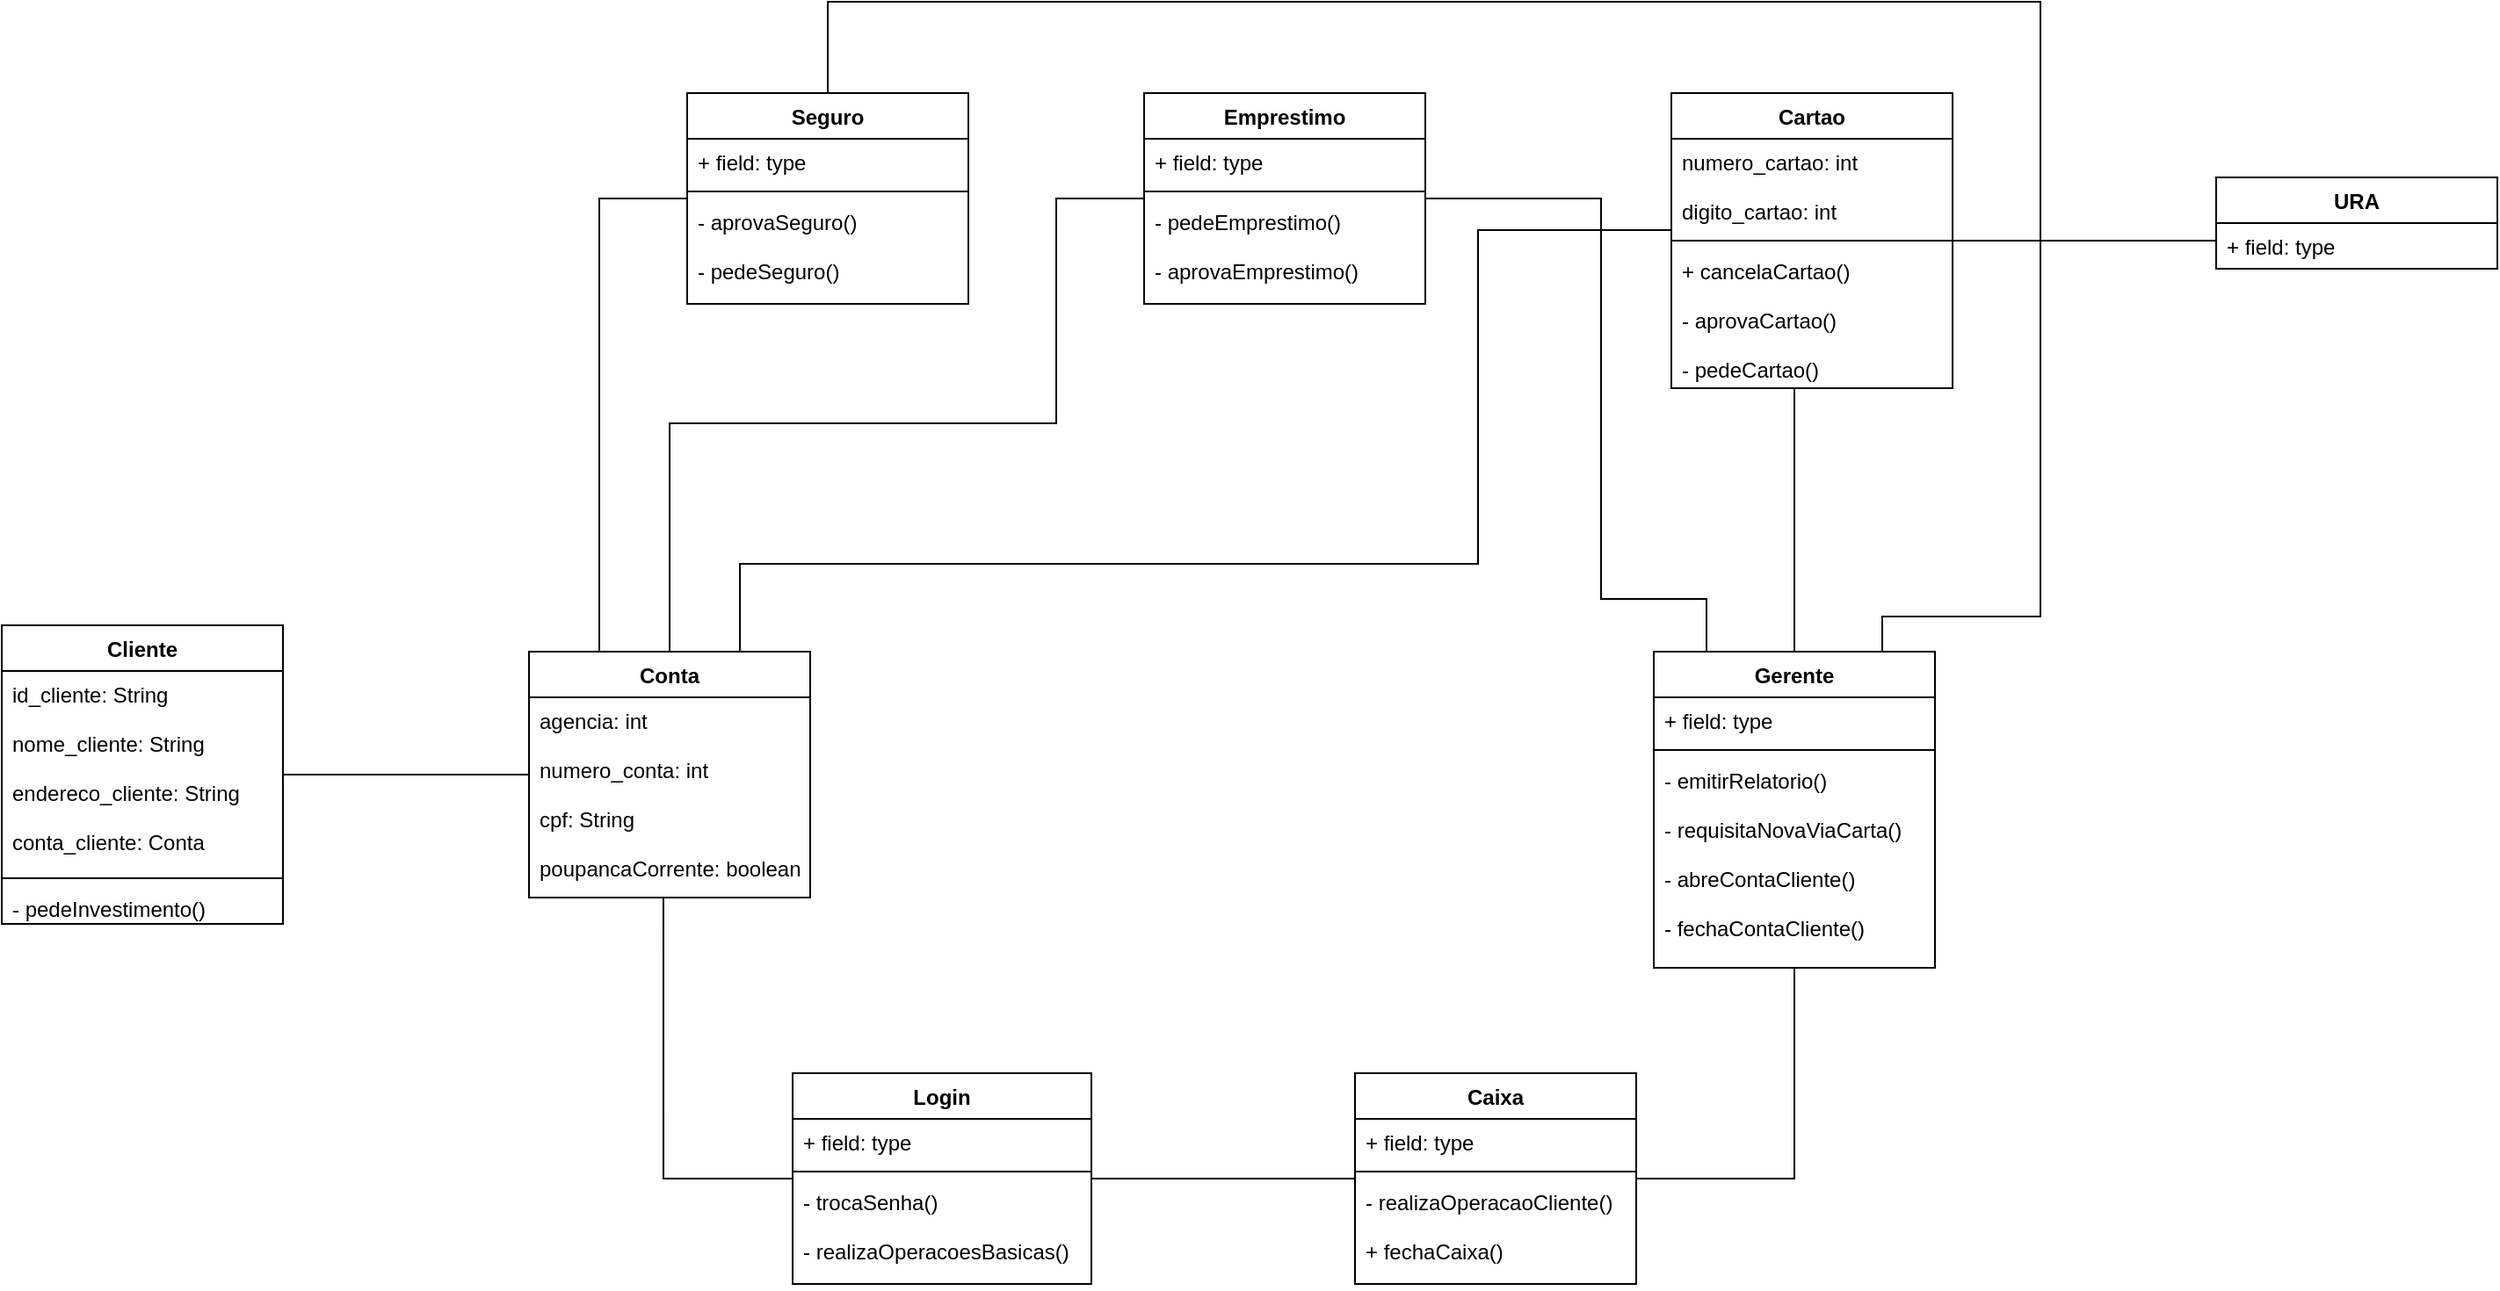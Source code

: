 <mxfile version="15.7.4"><diagram id="45-ue-N9-YbDKr9DnZyz" name="Page-1"><mxGraphModel dx="1321" dy="885" grid="1" gridSize="10" guides="1" tooltips="1" connect="1" arrows="1" fold="1" page="1" pageScale="1" pageWidth="827" pageHeight="1169" math="0" shadow="0"><root><mxCell id="0"/><mxCell id="1" parent="0"/><mxCell id="zhlYPY8b7_vDzAtSnMoc-56" style="edgeStyle=orthogonalEdgeStyle;rounded=0;orthogonalLoop=1;jettySize=auto;html=1;endArrow=none;endFill=0;" edge="1" parent="1" source="zhlYPY8b7_vDzAtSnMoc-17" target="zhlYPY8b7_vDzAtSnMoc-45"><mxGeometry relative="1" as="geometry"><Array as="points"><mxPoint x="530" y="550"/><mxPoint x="530" y="550"/></Array></mxGeometry></mxCell><mxCell id="zhlYPY8b7_vDzAtSnMoc-65" style="edgeStyle=orthogonalEdgeStyle;rounded=0;orthogonalLoop=1;jettySize=auto;html=1;endArrow=none;endFill=0;exitX=0.25;exitY=0;exitDx=0;exitDy=0;" edge="1" parent="1" source="zhlYPY8b7_vDzAtSnMoc-17" target="zhlYPY8b7_vDzAtSnMoc-61"><mxGeometry relative="1" as="geometry"><mxPoint x="420" y="670" as="sourcePoint"/><Array as="points"><mxPoint x="470" y="430"/><mxPoint x="470" y="400"/><mxPoint x="410" y="400"/><mxPoint x="410" y="172"/></Array></mxGeometry></mxCell><mxCell id="zhlYPY8b7_vDzAtSnMoc-72" style="edgeStyle=orthogonalEdgeStyle;rounded=0;orthogonalLoop=1;jettySize=auto;html=1;endArrow=none;endFill=0;" edge="1" parent="1" source="zhlYPY8b7_vDzAtSnMoc-17" target="zhlYPY8b7_vDzAtSnMoc-67"><mxGeometry relative="1" as="geometry"><Array as="points"><mxPoint x="570" y="410"/><mxPoint x="660" y="410"/><mxPoint x="660" y="60"/><mxPoint x="-30" y="60"/></Array></mxGeometry></mxCell><mxCell id="zhlYPY8b7_vDzAtSnMoc-17" value="Gerente" style="swimlane;fontStyle=1;align=center;verticalAlign=top;childLayout=stackLayout;horizontal=1;startSize=26;horizontalStack=0;resizeParent=1;resizeParentMax=0;resizeLast=0;collapsible=1;marginBottom=0;" vertex="1" parent="1"><mxGeometry x="440" y="430" width="160" height="180" as="geometry"/></mxCell><mxCell id="zhlYPY8b7_vDzAtSnMoc-18" value="+ field: type" style="text;strokeColor=none;fillColor=none;align=left;verticalAlign=top;spacingLeft=4;spacingRight=4;overflow=hidden;rotatable=0;points=[[0,0.5],[1,0.5]];portConstraint=eastwest;" vertex="1" parent="zhlYPY8b7_vDzAtSnMoc-17"><mxGeometry y="26" width="160" height="26" as="geometry"/></mxCell><mxCell id="zhlYPY8b7_vDzAtSnMoc-19" value="" style="line;strokeWidth=1;fillColor=none;align=left;verticalAlign=middle;spacingTop=-1;spacingLeft=3;spacingRight=3;rotatable=0;labelPosition=right;points=[];portConstraint=eastwest;" vertex="1" parent="zhlYPY8b7_vDzAtSnMoc-17"><mxGeometry y="52" width="160" height="8" as="geometry"/></mxCell><mxCell id="zhlYPY8b7_vDzAtSnMoc-20" value="- emitirRelatorio()&#10;&#10;- requisitaNovaViaCarta()&#10;&#10;- abreContaCliente()&#10;&#10;- fechaContaCliente()" style="text;strokeColor=none;fillColor=none;align=left;verticalAlign=top;spacingLeft=4;spacingRight=4;overflow=hidden;rotatable=0;points=[[0,0.5],[1,0.5]];portConstraint=eastwest;" vertex="1" parent="zhlYPY8b7_vDzAtSnMoc-17"><mxGeometry y="60" width="160" height="120" as="geometry"/></mxCell><mxCell id="zhlYPY8b7_vDzAtSnMoc-55" value="" style="edgeStyle=orthogonalEdgeStyle;rounded=0;orthogonalLoop=1;jettySize=auto;html=1;endArrow=none;endFill=0;" edge="1" parent="1" source="zhlYPY8b7_vDzAtSnMoc-21" target="zhlYPY8b7_vDzAtSnMoc-45"><mxGeometry relative="1" as="geometry"><mxPoint x="230" y="400" as="targetPoint"/><Array as="points"><mxPoint x="730" y="196"/><mxPoint x="730" y="196"/></Array></mxGeometry></mxCell><mxCell id="zhlYPY8b7_vDzAtSnMoc-21" value="URA" style="swimlane;fontStyle=1;align=center;verticalAlign=top;childLayout=stackLayout;horizontal=1;startSize=26;horizontalStack=0;resizeParent=1;resizeParentMax=0;resizeLast=0;collapsible=1;marginBottom=0;" vertex="1" parent="1"><mxGeometry x="760" y="160" width="160" height="52" as="geometry"/></mxCell><mxCell id="zhlYPY8b7_vDzAtSnMoc-22" value="+ field: type" style="text;strokeColor=none;fillColor=none;align=left;verticalAlign=top;spacingLeft=4;spacingRight=4;overflow=hidden;rotatable=0;points=[[0,0.5],[1,0.5]];portConstraint=eastwest;" vertex="1" parent="zhlYPY8b7_vDzAtSnMoc-21"><mxGeometry y="26" width="160" height="26" as="geometry"/></mxCell><mxCell id="zhlYPY8b7_vDzAtSnMoc-59" style="edgeStyle=orthogonalEdgeStyle;rounded=0;orthogonalLoop=1;jettySize=auto;html=1;endArrow=none;endFill=0;exitX=0.75;exitY=0;exitDx=0;exitDy=0;" edge="1" parent="1" source="zhlYPY8b7_vDzAtSnMoc-77" target="zhlYPY8b7_vDzAtSnMoc-45"><mxGeometry relative="1" as="geometry"><Array as="points"><mxPoint x="-80" y="380"/><mxPoint x="340" y="380"/><mxPoint x="340" y="190"/></Array></mxGeometry></mxCell><mxCell id="zhlYPY8b7_vDzAtSnMoc-60" style="edgeStyle=orthogonalEdgeStyle;rounded=0;orthogonalLoop=1;jettySize=auto;html=1;endArrow=none;endFill=0;exitX=0.478;exitY=1.004;exitDx=0;exitDy=0;exitPerimeter=0;" edge="1" parent="1" source="zhlYPY8b7_vDzAtSnMoc-78" target="zhlYPY8b7_vDzAtSnMoc-33"><mxGeometry relative="1" as="geometry"><Array as="points"><mxPoint x="-123" y="730"/></Array></mxGeometry></mxCell><mxCell id="zhlYPY8b7_vDzAtSnMoc-66" style="edgeStyle=orthogonalEdgeStyle;rounded=0;orthogonalLoop=1;jettySize=auto;html=1;endArrow=none;endFill=0;exitX=0.5;exitY=0;exitDx=0;exitDy=0;" edge="1" parent="1" source="zhlYPY8b7_vDzAtSnMoc-77" target="zhlYPY8b7_vDzAtSnMoc-61"><mxGeometry relative="1" as="geometry"><Array as="points"><mxPoint x="-120" y="300"/><mxPoint x="100" y="300"/><mxPoint x="100" y="172"/></Array></mxGeometry></mxCell><mxCell id="zhlYPY8b7_vDzAtSnMoc-71" style="edgeStyle=orthogonalEdgeStyle;rounded=0;orthogonalLoop=1;jettySize=auto;html=1;endArrow=none;endFill=0;exitX=0.25;exitY=0;exitDx=0;exitDy=0;" edge="1" parent="1" source="zhlYPY8b7_vDzAtSnMoc-77" target="zhlYPY8b7_vDzAtSnMoc-67"><mxGeometry relative="1" as="geometry"><Array as="points"><mxPoint x="-160" y="172"/></Array></mxGeometry></mxCell><mxCell id="zhlYPY8b7_vDzAtSnMoc-82" style="edgeStyle=orthogonalEdgeStyle;rounded=0;orthogonalLoop=1;jettySize=auto;html=1;endArrow=none;endFill=0;" edge="1" parent="1" source="zhlYPY8b7_vDzAtSnMoc-25" target="zhlYPY8b7_vDzAtSnMoc-77"><mxGeometry relative="1" as="geometry"/></mxCell><mxCell id="zhlYPY8b7_vDzAtSnMoc-25" value="Cliente" style="swimlane;fontStyle=1;align=center;verticalAlign=top;childLayout=stackLayout;horizontal=1;startSize=26;horizontalStack=0;resizeParent=1;resizeParentMax=0;resizeLast=0;collapsible=1;marginBottom=0;" vertex="1" parent="1"><mxGeometry x="-500" y="415" width="160" height="170" as="geometry"/></mxCell><mxCell id="zhlYPY8b7_vDzAtSnMoc-26" value="id_cliente: String&#10;&#10;nome_cliente: String&#10;&#10;endereco_cliente: String&#10;&#10;conta_cliente: Conta" style="text;strokeColor=none;fillColor=none;align=left;verticalAlign=top;spacingLeft=4;spacingRight=4;overflow=hidden;rotatable=0;points=[[0,0.5],[1,0.5]];portConstraint=eastwest;" vertex="1" parent="zhlYPY8b7_vDzAtSnMoc-25"><mxGeometry y="26" width="160" height="114" as="geometry"/></mxCell><mxCell id="zhlYPY8b7_vDzAtSnMoc-27" value="" style="line;strokeWidth=1;fillColor=none;align=left;verticalAlign=middle;spacingTop=-1;spacingLeft=3;spacingRight=3;rotatable=0;labelPosition=right;points=[];portConstraint=eastwest;" vertex="1" parent="zhlYPY8b7_vDzAtSnMoc-25"><mxGeometry y="140" width="160" height="8" as="geometry"/></mxCell><mxCell id="zhlYPY8b7_vDzAtSnMoc-28" value="- pedeInvestimento()" style="text;strokeColor=none;fillColor=none;align=left;verticalAlign=top;spacingLeft=4;spacingRight=4;overflow=hidden;rotatable=0;points=[[0,0.5],[1,0.5]];portConstraint=eastwest;" vertex="1" parent="zhlYPY8b7_vDzAtSnMoc-25"><mxGeometry y="148" width="160" height="22" as="geometry"/></mxCell><mxCell id="zhlYPY8b7_vDzAtSnMoc-57" style="edgeStyle=orthogonalEdgeStyle;rounded=0;orthogonalLoop=1;jettySize=auto;html=1;endArrow=none;endFill=0;" edge="1" parent="1" source="zhlYPY8b7_vDzAtSnMoc-29" target="zhlYPY8b7_vDzAtSnMoc-17"><mxGeometry relative="1" as="geometry"/></mxCell><mxCell id="zhlYPY8b7_vDzAtSnMoc-58" style="edgeStyle=orthogonalEdgeStyle;rounded=0;orthogonalLoop=1;jettySize=auto;html=1;endArrow=none;endFill=0;" edge="1" parent="1" source="zhlYPY8b7_vDzAtSnMoc-29" target="zhlYPY8b7_vDzAtSnMoc-33"><mxGeometry relative="1" as="geometry"/></mxCell><mxCell id="zhlYPY8b7_vDzAtSnMoc-29" value="Caixa" style="swimlane;fontStyle=1;align=center;verticalAlign=top;childLayout=stackLayout;horizontal=1;startSize=26;horizontalStack=0;resizeParent=1;resizeParentMax=0;resizeLast=0;collapsible=1;marginBottom=0;" vertex="1" parent="1"><mxGeometry x="270" y="670" width="160" height="120" as="geometry"/></mxCell><mxCell id="zhlYPY8b7_vDzAtSnMoc-30" value="+ field: type" style="text;strokeColor=none;fillColor=none;align=left;verticalAlign=top;spacingLeft=4;spacingRight=4;overflow=hidden;rotatable=0;points=[[0,0.5],[1,0.5]];portConstraint=eastwest;" vertex="1" parent="zhlYPY8b7_vDzAtSnMoc-29"><mxGeometry y="26" width="160" height="26" as="geometry"/></mxCell><mxCell id="zhlYPY8b7_vDzAtSnMoc-31" value="" style="line;strokeWidth=1;fillColor=none;align=left;verticalAlign=middle;spacingTop=-1;spacingLeft=3;spacingRight=3;rotatable=0;labelPosition=right;points=[];portConstraint=eastwest;" vertex="1" parent="zhlYPY8b7_vDzAtSnMoc-29"><mxGeometry y="52" width="160" height="8" as="geometry"/></mxCell><mxCell id="zhlYPY8b7_vDzAtSnMoc-32" value="- realizaOperacaoCliente()&#10;&#10;+ fechaCaixa()" style="text;strokeColor=none;fillColor=none;align=left;verticalAlign=top;spacingLeft=4;spacingRight=4;overflow=hidden;rotatable=0;points=[[0,0.5],[1,0.5]];portConstraint=eastwest;" vertex="1" parent="zhlYPY8b7_vDzAtSnMoc-29"><mxGeometry y="60" width="160" height="60" as="geometry"/></mxCell><mxCell id="zhlYPY8b7_vDzAtSnMoc-33" value="Login" style="swimlane;fontStyle=1;align=center;verticalAlign=top;childLayout=stackLayout;horizontal=1;startSize=26;horizontalStack=0;resizeParent=1;resizeParentMax=0;resizeLast=0;collapsible=1;marginBottom=0;" vertex="1" parent="1"><mxGeometry x="-50" y="670" width="170" height="120" as="geometry"/></mxCell><mxCell id="zhlYPY8b7_vDzAtSnMoc-34" value="+ field: type" style="text;strokeColor=none;fillColor=none;align=left;verticalAlign=top;spacingLeft=4;spacingRight=4;overflow=hidden;rotatable=0;points=[[0,0.5],[1,0.5]];portConstraint=eastwest;" vertex="1" parent="zhlYPY8b7_vDzAtSnMoc-33"><mxGeometry y="26" width="170" height="26" as="geometry"/></mxCell><mxCell id="zhlYPY8b7_vDzAtSnMoc-35" value="" style="line;strokeWidth=1;fillColor=none;align=left;verticalAlign=middle;spacingTop=-1;spacingLeft=3;spacingRight=3;rotatable=0;labelPosition=right;points=[];portConstraint=eastwest;" vertex="1" parent="zhlYPY8b7_vDzAtSnMoc-33"><mxGeometry y="52" width="170" height="8" as="geometry"/></mxCell><mxCell id="zhlYPY8b7_vDzAtSnMoc-36" value="- trocaSenha()&#10;&#10;- realizaOperacoesBasicas()" style="text;strokeColor=none;fillColor=none;align=left;verticalAlign=top;spacingLeft=4;spacingRight=4;overflow=hidden;rotatable=0;points=[[0,0.5],[1,0.5]];portConstraint=eastwest;" vertex="1" parent="zhlYPY8b7_vDzAtSnMoc-33"><mxGeometry y="60" width="170" height="60" as="geometry"/></mxCell><mxCell id="zhlYPY8b7_vDzAtSnMoc-45" value="Cartao" style="swimlane;fontStyle=1;align=center;verticalAlign=top;childLayout=stackLayout;horizontal=1;startSize=26;horizontalStack=0;resizeParent=1;resizeParentMax=0;resizeLast=0;collapsible=1;marginBottom=0;" vertex="1" parent="1"><mxGeometry x="450" y="112" width="160" height="168" as="geometry"/></mxCell><mxCell id="zhlYPY8b7_vDzAtSnMoc-46" value="numero_cartao: int&#10;&#10;digito_cartao: int" style="text;strokeColor=none;fillColor=none;align=left;verticalAlign=top;spacingLeft=4;spacingRight=4;overflow=hidden;rotatable=0;points=[[0,0.5],[1,0.5]];portConstraint=eastwest;" vertex="1" parent="zhlYPY8b7_vDzAtSnMoc-45"><mxGeometry y="26" width="160" height="54" as="geometry"/></mxCell><mxCell id="zhlYPY8b7_vDzAtSnMoc-47" value="" style="line;strokeWidth=1;fillColor=none;align=left;verticalAlign=middle;spacingTop=-1;spacingLeft=3;spacingRight=3;rotatable=0;labelPosition=right;points=[];portConstraint=eastwest;" vertex="1" parent="zhlYPY8b7_vDzAtSnMoc-45"><mxGeometry y="80" width="160" height="8" as="geometry"/></mxCell><mxCell id="zhlYPY8b7_vDzAtSnMoc-48" value="+ cancelaCartao()&#10;&#10;- aprovaCartao()&#10;&#10;- pedeCartao()" style="text;strokeColor=none;fillColor=none;align=left;verticalAlign=top;spacingLeft=4;spacingRight=4;overflow=hidden;rotatable=0;points=[[0,0.5],[1,0.5]];portConstraint=eastwest;" vertex="1" parent="zhlYPY8b7_vDzAtSnMoc-45"><mxGeometry y="88" width="160" height="80" as="geometry"/></mxCell><mxCell id="zhlYPY8b7_vDzAtSnMoc-61" value="Emprestimo" style="swimlane;fontStyle=1;align=center;verticalAlign=top;childLayout=stackLayout;horizontal=1;startSize=26;horizontalStack=0;resizeParent=1;resizeParentMax=0;resizeLast=0;collapsible=1;marginBottom=0;" vertex="1" parent="1"><mxGeometry x="150" y="112" width="160" height="120" as="geometry"/></mxCell><mxCell id="zhlYPY8b7_vDzAtSnMoc-62" value="+ field: type" style="text;strokeColor=none;fillColor=none;align=left;verticalAlign=top;spacingLeft=4;spacingRight=4;overflow=hidden;rotatable=0;points=[[0,0.5],[1,0.5]];portConstraint=eastwest;" vertex="1" parent="zhlYPY8b7_vDzAtSnMoc-61"><mxGeometry y="26" width="160" height="26" as="geometry"/></mxCell><mxCell id="zhlYPY8b7_vDzAtSnMoc-63" value="" style="line;strokeWidth=1;fillColor=none;align=left;verticalAlign=middle;spacingTop=-1;spacingLeft=3;spacingRight=3;rotatable=0;labelPosition=right;points=[];portConstraint=eastwest;" vertex="1" parent="zhlYPY8b7_vDzAtSnMoc-61"><mxGeometry y="52" width="160" height="8" as="geometry"/></mxCell><mxCell id="zhlYPY8b7_vDzAtSnMoc-64" value="- pedeEmprestimo()&#10;&#10;- aprovaEmprestimo()" style="text;strokeColor=none;fillColor=none;align=left;verticalAlign=top;spacingLeft=4;spacingRight=4;overflow=hidden;rotatable=0;points=[[0,0.5],[1,0.5]];portConstraint=eastwest;" vertex="1" parent="zhlYPY8b7_vDzAtSnMoc-61"><mxGeometry y="60" width="160" height="60" as="geometry"/></mxCell><mxCell id="zhlYPY8b7_vDzAtSnMoc-67" value="Seguro" style="swimlane;fontStyle=1;align=center;verticalAlign=top;childLayout=stackLayout;horizontal=1;startSize=26;horizontalStack=0;resizeParent=1;resizeParentMax=0;resizeLast=0;collapsible=1;marginBottom=0;" vertex="1" parent="1"><mxGeometry x="-110" y="112" width="160" height="120" as="geometry"/></mxCell><mxCell id="zhlYPY8b7_vDzAtSnMoc-68" value="+ field: type" style="text;strokeColor=none;fillColor=none;align=left;verticalAlign=top;spacingLeft=4;spacingRight=4;overflow=hidden;rotatable=0;points=[[0,0.5],[1,0.5]];portConstraint=eastwest;" vertex="1" parent="zhlYPY8b7_vDzAtSnMoc-67"><mxGeometry y="26" width="160" height="26" as="geometry"/></mxCell><mxCell id="zhlYPY8b7_vDzAtSnMoc-69" value="" style="line;strokeWidth=1;fillColor=none;align=left;verticalAlign=middle;spacingTop=-1;spacingLeft=3;spacingRight=3;rotatable=0;labelPosition=right;points=[];portConstraint=eastwest;" vertex="1" parent="zhlYPY8b7_vDzAtSnMoc-67"><mxGeometry y="52" width="160" height="8" as="geometry"/></mxCell><mxCell id="zhlYPY8b7_vDzAtSnMoc-70" value="- aprovaSeguro()&#10;&#10;- pedeSeguro()" style="text;strokeColor=none;fillColor=none;align=left;verticalAlign=top;spacingLeft=4;spacingRight=4;overflow=hidden;rotatable=0;points=[[0,0.5],[1,0.5]];portConstraint=eastwest;" vertex="1" parent="zhlYPY8b7_vDzAtSnMoc-67"><mxGeometry y="60" width="160" height="60" as="geometry"/></mxCell><mxCell id="zhlYPY8b7_vDzAtSnMoc-77" value="Conta" style="swimlane;fontStyle=1;align=center;verticalAlign=top;childLayout=stackLayout;horizontal=1;startSize=26;horizontalStack=0;resizeParent=1;resizeParentMax=0;resizeLast=0;collapsible=1;marginBottom=0;" vertex="1" parent="1"><mxGeometry x="-200" y="430" width="160" height="140" as="geometry"/></mxCell><mxCell id="zhlYPY8b7_vDzAtSnMoc-78" value="agencia: int&#10;&#10;numero_conta: int&#10;&#10;cpf: String&#10;&#10;poupancaCorrente: boolean&#10;" style="text;strokeColor=none;fillColor=none;align=left;verticalAlign=top;spacingLeft=4;spacingRight=4;overflow=hidden;rotatable=0;points=[[0,0.5],[1,0.5]];portConstraint=eastwest;" vertex="1" parent="zhlYPY8b7_vDzAtSnMoc-77"><mxGeometry y="26" width="160" height="114" as="geometry"/></mxCell></root></mxGraphModel></diagram></mxfile>